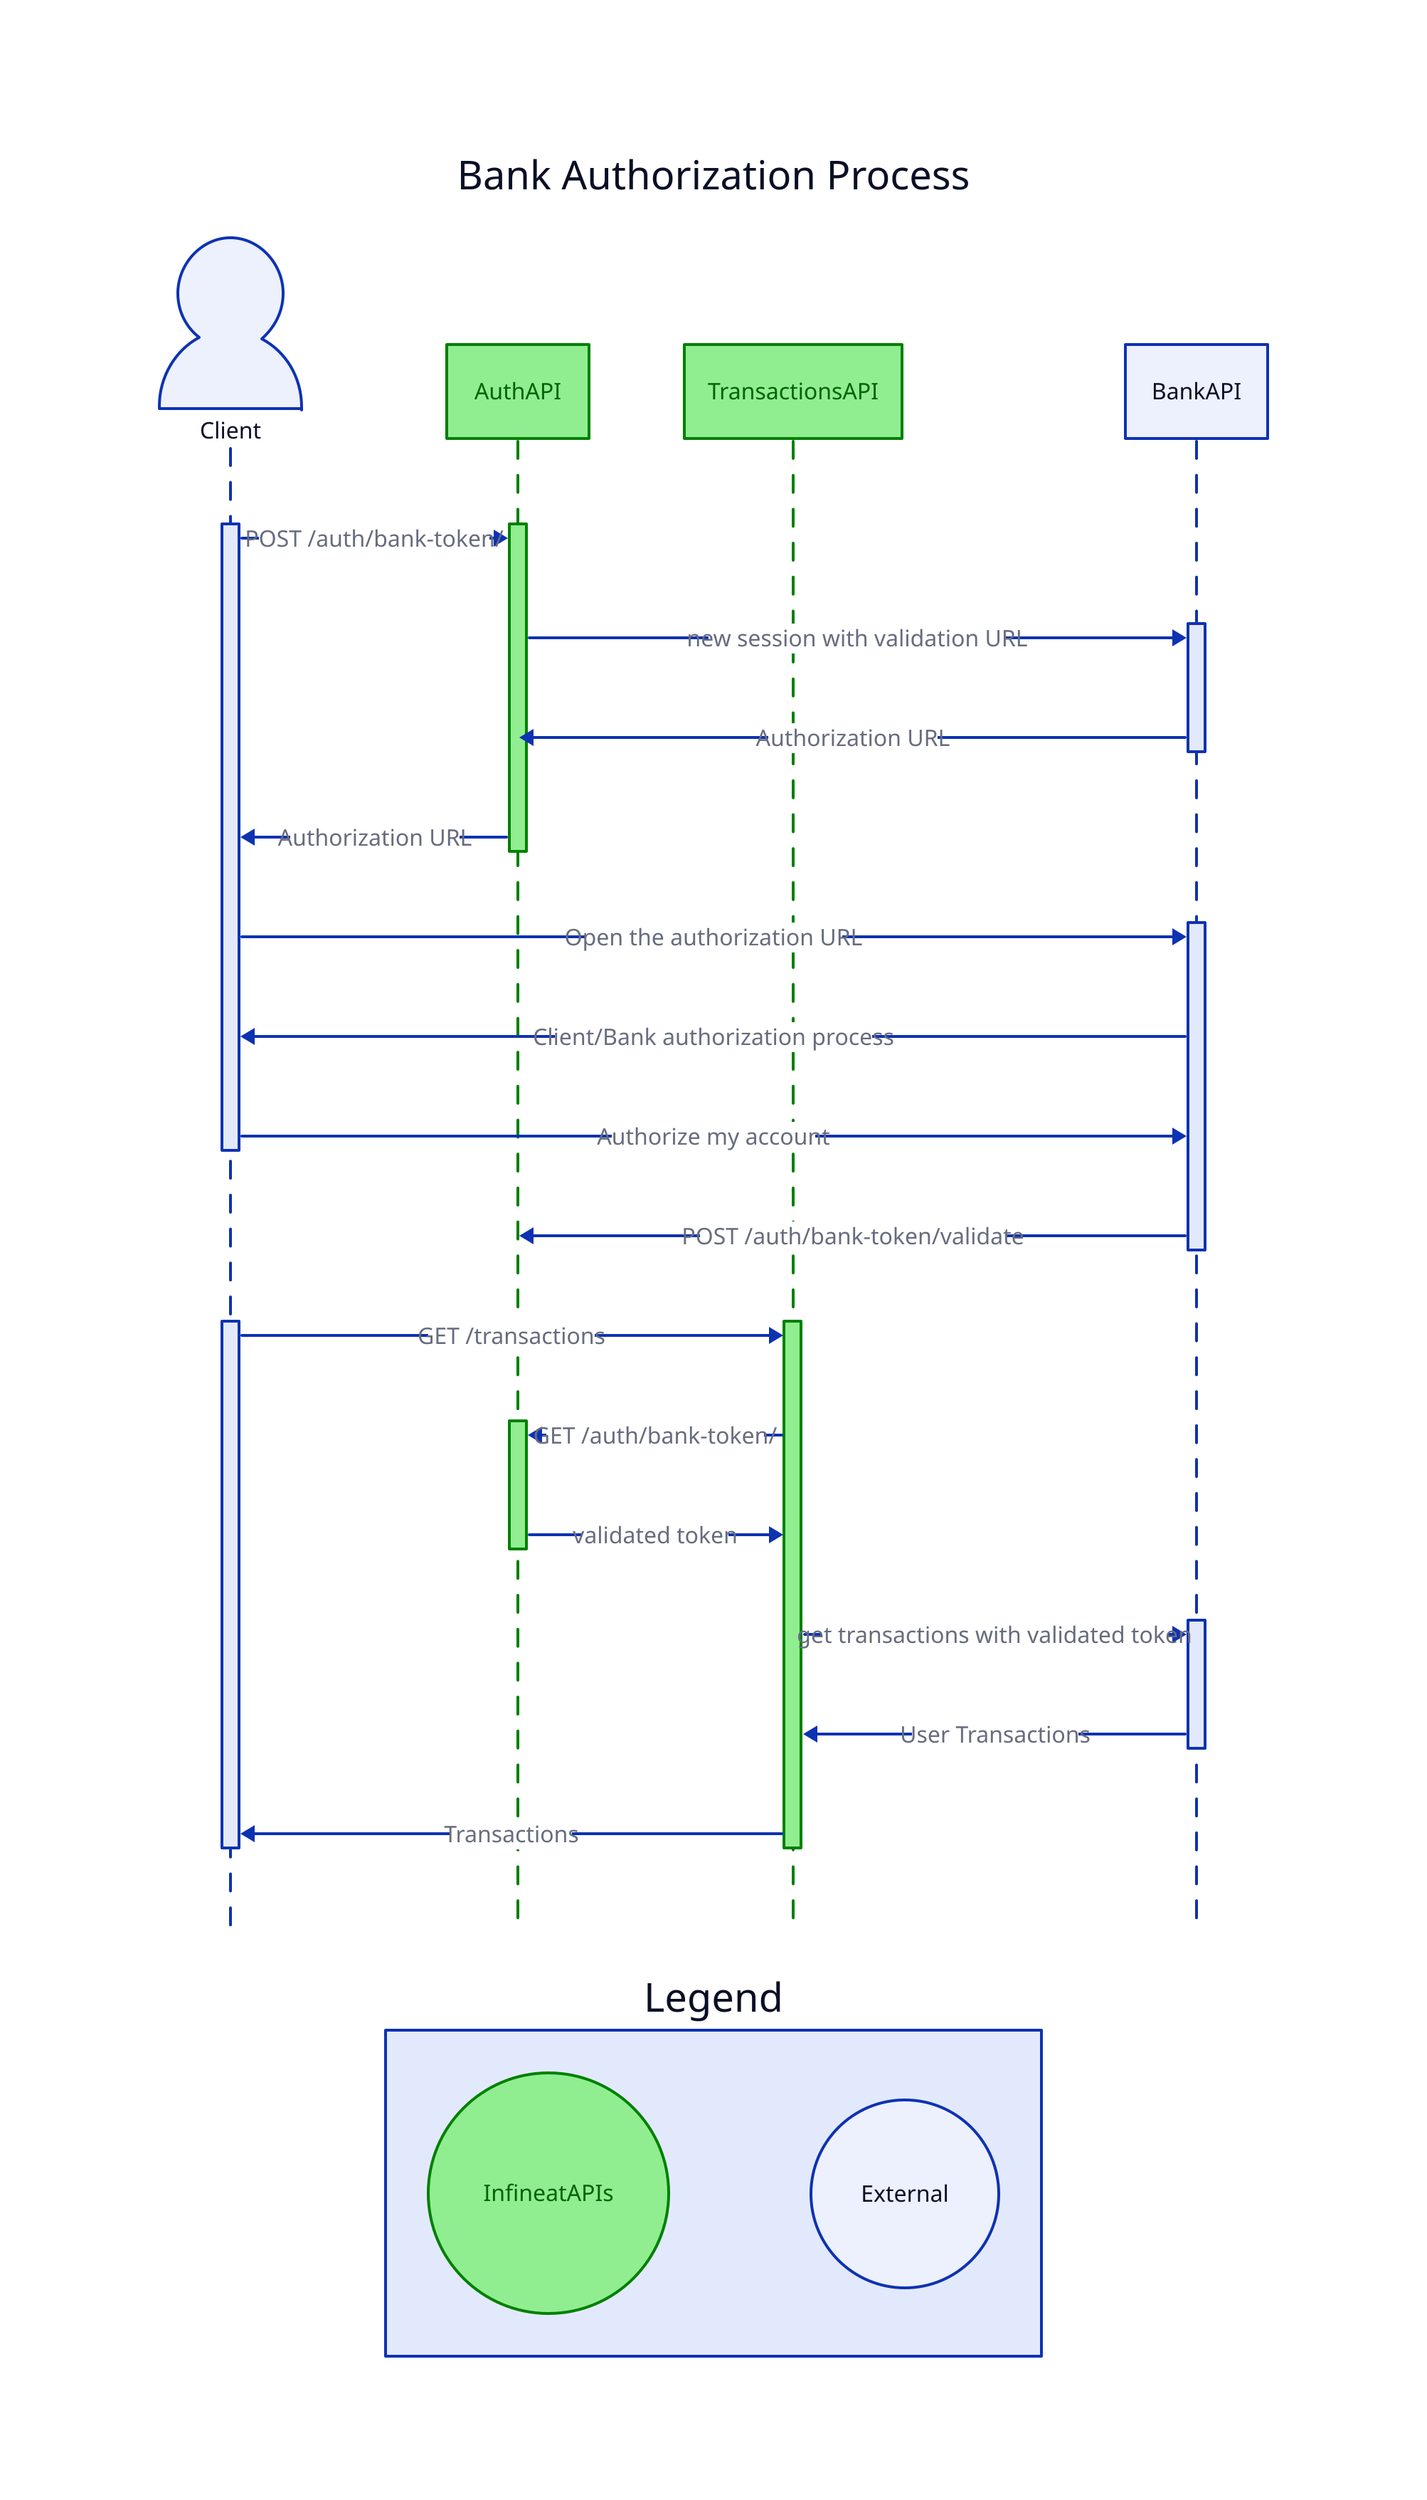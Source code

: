 Bank Authorization Process: {
  shape: sequence_diagram

  Client
  AuthAPI
  TransactionsAPI
  BankAPI

  Client.authorize -> AuthAPI.create_token: POST /auth/bank-token/
  AuthAPI.create_token -> BankAPI.new_session: new session with validation URL
  BankAPI.new_session -> AuthAPI: Authorization URL
  AuthAPI.create_token -> Client.authorize: Authorization URL
  Client.authorize -> BankAPI.auth: Open the authorization URL

  BankAPI.auth -> Client.authorize: Client/Bank authorization process
  Client.authorize -> BankAPI.auth: Authorize my account
  BankAPI.auth -> AuthAPI: POST /auth/bank-token/validate

  Client.get_transactions -> TransactionsAPI.get: GET /transactions
  TransactionsAPI.get -> AuthAPI.get_token: GET /auth/bank-token/
  AuthAPI.get_token -> TransactionsAPI.get: validated token
  TransactionsAPI.get -> BankAPI.transactions: get transactions with validated token
  BankAPI.transactions -> TransactionsAPI.get: User Transactions
  TransactionsAPI.get -> Client.get_transactions: Transactions

  Client: {shape: person}
  AuthAPI.*.style: {
    stroke: green
    font-color: darkgreen
    fill: lightgreen
  }
  AuthAPI.style: {
    stroke: green
    font-color: darkgreen
    fill: lightgreen
  }
  TransactionsAPI.*.style: {
    stroke: green
    font-color: darkgreen
    fill: lightgreen
  }
  TransactionsAPI.style: {
    stroke: green
    font-color: darkgreen
    fill: lightgreen
  }
}

Legend: {
  direction: right
  near: bottom-center
  External.shape: circle
  InfineatAPIs.shape: circle
  InfineatAPIs.style: {
    stroke: green
    font-color: darkgreen
    fill: lightgreen
  }
  (InfineatAPIs -> External).style: {
    stroke: transparent
  }
}
